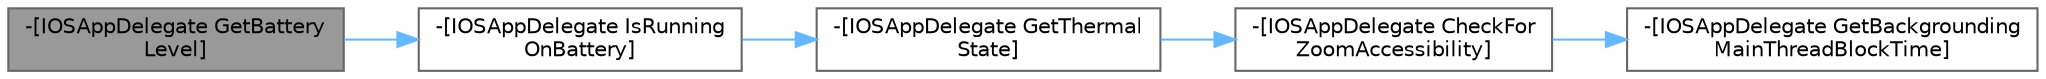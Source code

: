 digraph "-[IOSAppDelegate GetBatteryLevel]"
{
 // INTERACTIVE_SVG=YES
 // LATEX_PDF_SIZE
  bgcolor="transparent";
  edge [fontname=Helvetica,fontsize=10,labelfontname=Helvetica,labelfontsize=10];
  node [fontname=Helvetica,fontsize=10,shape=box,height=0.2,width=0.4];
  rankdir="LR";
  Node1 [id="Node000001",label="-[IOSAppDelegate GetBattery\lLevel]",height=0.2,width=0.4,color="gray40", fillcolor="grey60", style="filled", fontcolor="black",tooltip=" "];
  Node1 -> Node2 [id="edge1_Node000001_Node000002",color="steelblue1",style="solid",tooltip=" "];
  Node2 [id="Node000002",label="-[IOSAppDelegate IsRunning\lOnBattery]",height=0.2,width=0.4,color="grey40", fillcolor="white", style="filled",URL="$d6/d94/interfaceIOSAppDelegate.html#ab74e379ad61e778e375b2dbfa1891d15",tooltip=" "];
  Node2 -> Node3 [id="edge2_Node000002_Node000003",color="steelblue1",style="solid",tooltip=" "];
  Node3 [id="Node000003",label="-[IOSAppDelegate GetThermal\lState]",height=0.2,width=0.4,color="grey40", fillcolor="white", style="filled",URL="$d6/d94/interfaceIOSAppDelegate.html#a133b4e05ae2ff41cfd0b92c1ea9abe19",tooltip=" "];
  Node3 -> Node4 [id="edge3_Node000003_Node000004",color="steelblue1",style="solid",tooltip=" "];
  Node4 [id="Node000004",label="-[IOSAppDelegate CheckFor\lZoomAccessibility]",height=0.2,width=0.4,color="grey40", fillcolor="white", style="filled",URL="$d6/d94/interfaceIOSAppDelegate.html#a57c75fd692c4f5f8686d885ccf3686f3",tooltip=" "];
  Node4 -> Node5 [id="edge4_Node000004_Node000005",color="steelblue1",style="solid",tooltip=" "];
  Node5 [id="Node000005",label="-[IOSAppDelegate GetBackgrounding\lMainThreadBlockTime]",height=0.2,width=0.4,color="grey40", fillcolor="white", style="filled",URL="$d6/d94/interfaceIOSAppDelegate.html#ae1dfb7e6a41a05270c917e734c87625f",tooltip=" "];
}
